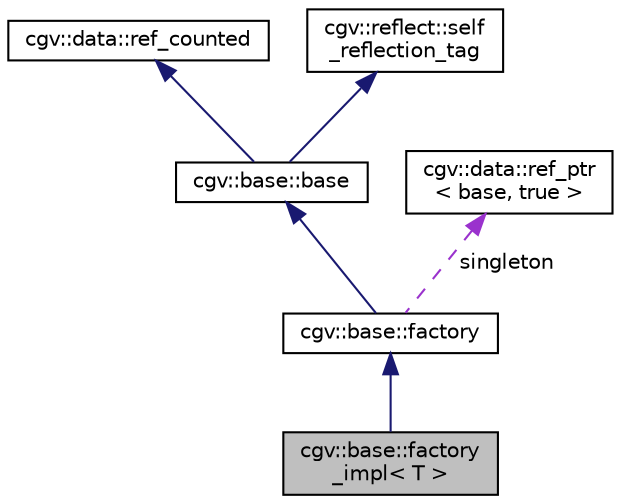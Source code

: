 digraph "cgv::base::factory_impl&lt; T &gt;"
{
  bgcolor="transparent";
  edge [fontname="Helvetica",fontsize="10",labelfontname="Helvetica",labelfontsize="10"];
  node [fontname="Helvetica",fontsize="10",shape=record];
  Node1 [label="cgv::base::factory\l_impl\< T \>",height=0.2,width=0.4,color="black", fillcolor="grey75", style="filled", fontcolor="black"];
  Node2 -> Node1 [dir="back",color="midnightblue",fontsize="10",style="solid",fontname="Helvetica"];
  Node2 [label="cgv::base::factory",height=0.2,width=0.4,color="black",URL="$a00025.html",tooltip="interface for a factory that allows to create objects derived from cgv::base::base ..."];
  Node3 -> Node2 [dir="back",color="midnightblue",fontsize="10",style="solid",fontname="Helvetica"];
  Node3 [label="cgv::base::base",height=0.2,width=0.4,color="black",URL="$a00017.html"];
  Node4 -> Node3 [dir="back",color="midnightblue",fontsize="10",style="solid",fontname="Helvetica"];
  Node4 [label="cgv::data::ref_counted",height=0.2,width=0.4,color="black",URL="$a00072.html"];
  Node5 -> Node3 [dir="back",color="midnightblue",fontsize="10",style="solid",fontname="Helvetica"];
  Node5 [label="cgv::reflect::self\l_reflection_tag",height=0.2,width=0.4,color="black",URL="$a00218.html",tooltip="Derive from this class to announce implementation of the method self_reflect. "];
  Node6 -> Node2 [dir="back",color="darkorchid3",fontsize="10",style="dashed",label=" singleton" ,fontname="Helvetica"];
  Node6 [label="cgv::data::ref_ptr\l\< base, true \>",height=0.2,width=0.4,color="black",URL="$a00073.html"];
}
